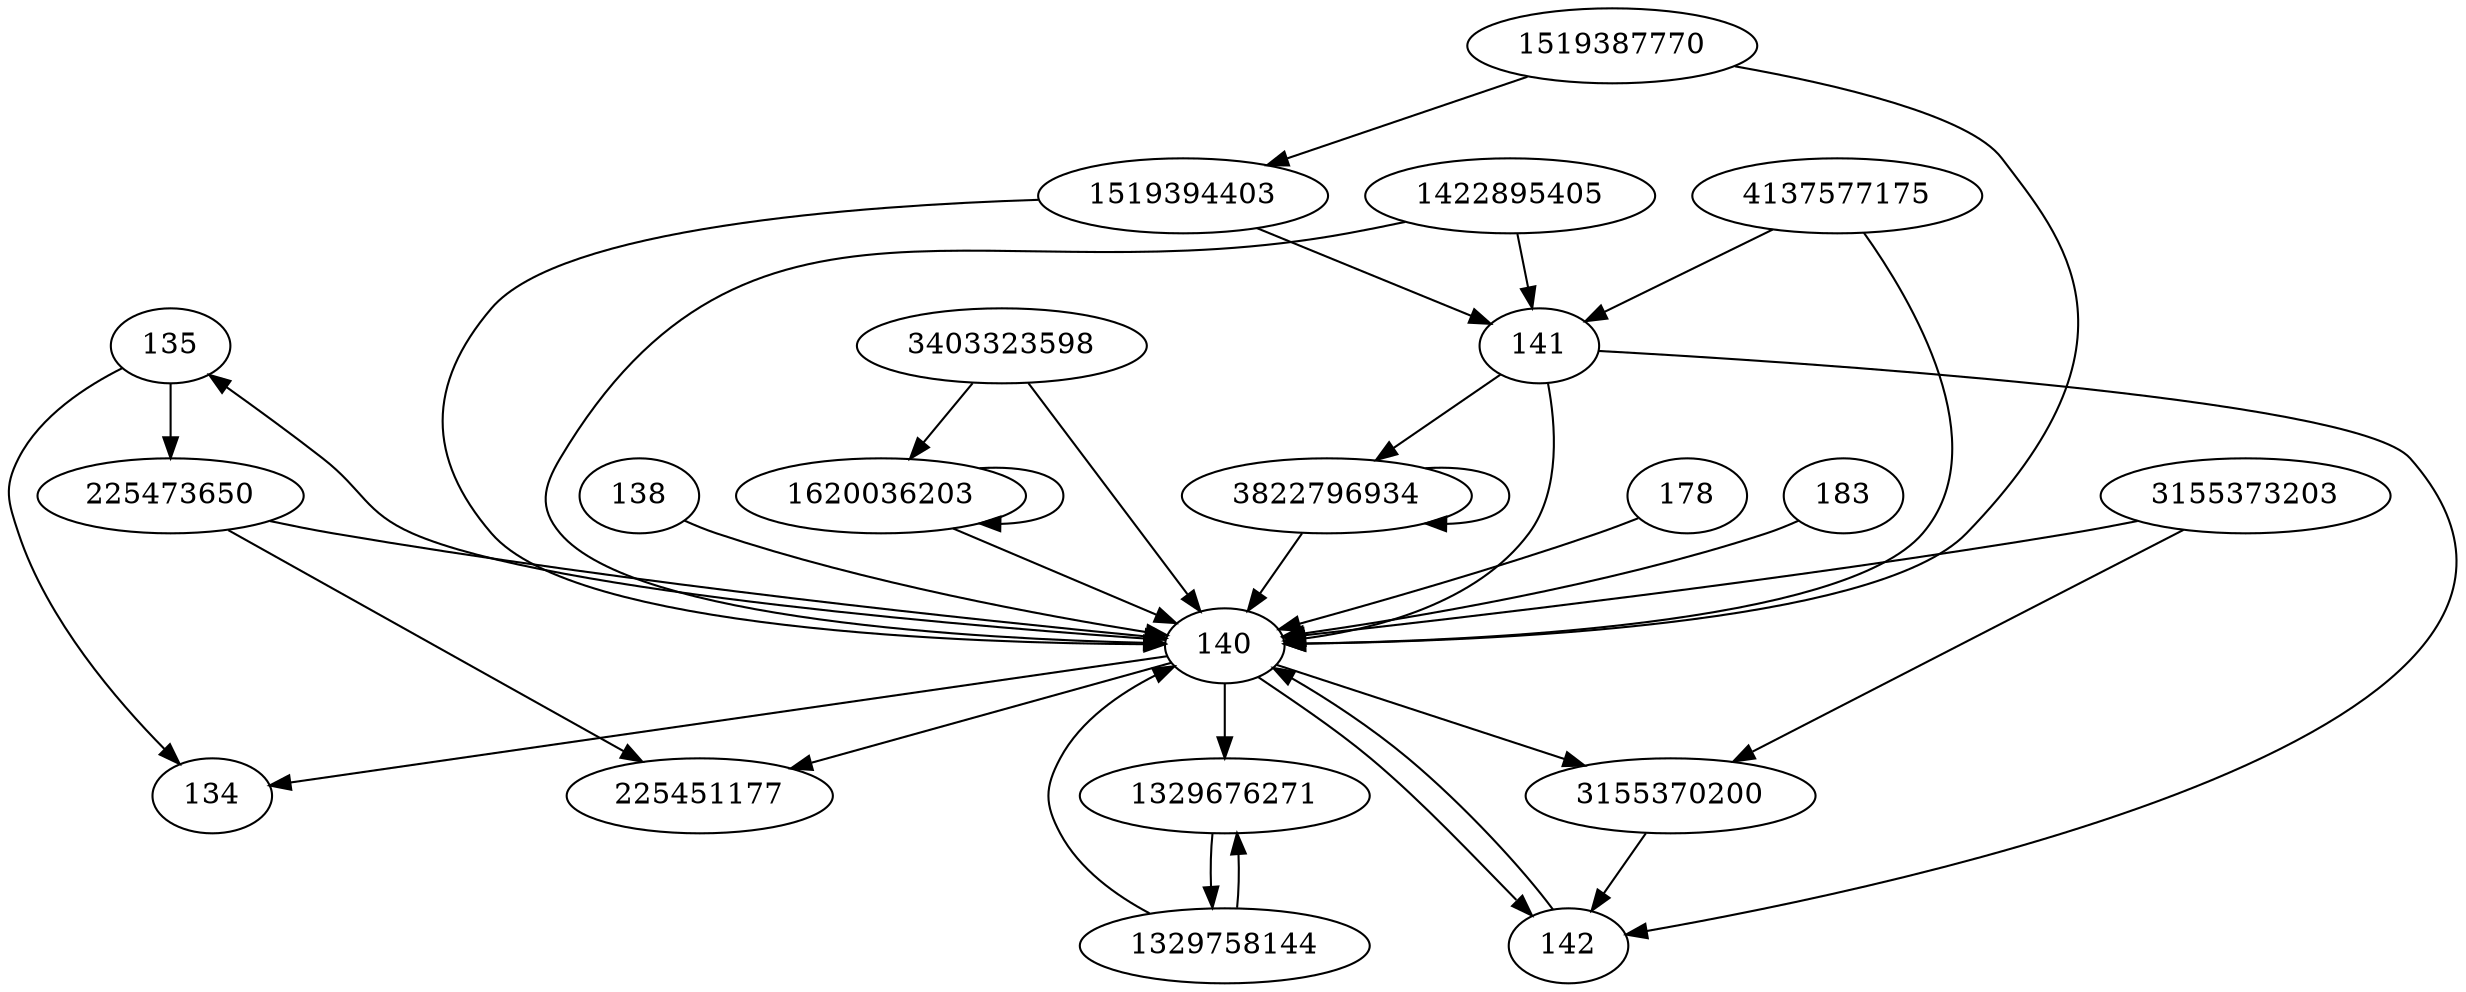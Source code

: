 digraph  {
134;
3822796934;
135;
138;
140;
141;
142;
3155373203;
225451177;
1422895405;
178;
183;
1329758144;
3403323598;
4137577175;
3155370200;
1519394403;
1620036203;
1329676271;
225473650;
1519387770;
3822796934 -> 140;
3822796934 -> 3822796934;
135 -> 225473650;
135 -> 134;
138 -> 140;
140 -> 134;
140 -> 1329676271;
140 -> 142;
140 -> 225451177;
140 -> 135;
140 -> 3155370200;
141 -> 140;
141 -> 3822796934;
141 -> 142;
142 -> 140;
3155373203 -> 3155370200;
3155373203 -> 140;
1422895405 -> 140;
1422895405 -> 141;
178 -> 140;
183 -> 140;
1329758144 -> 1329676271;
1329758144 -> 140;
3403323598 -> 140;
3403323598 -> 1620036203;
4137577175 -> 140;
4137577175 -> 141;
3155370200 -> 142;
1519394403 -> 140;
1519394403 -> 141;
1620036203 -> 140;
1620036203 -> 1620036203;
1329676271 -> 1329758144;
225473650 -> 225451177;
225473650 -> 140;
1519387770 -> 1519394403;
1519387770 -> 140;
}
